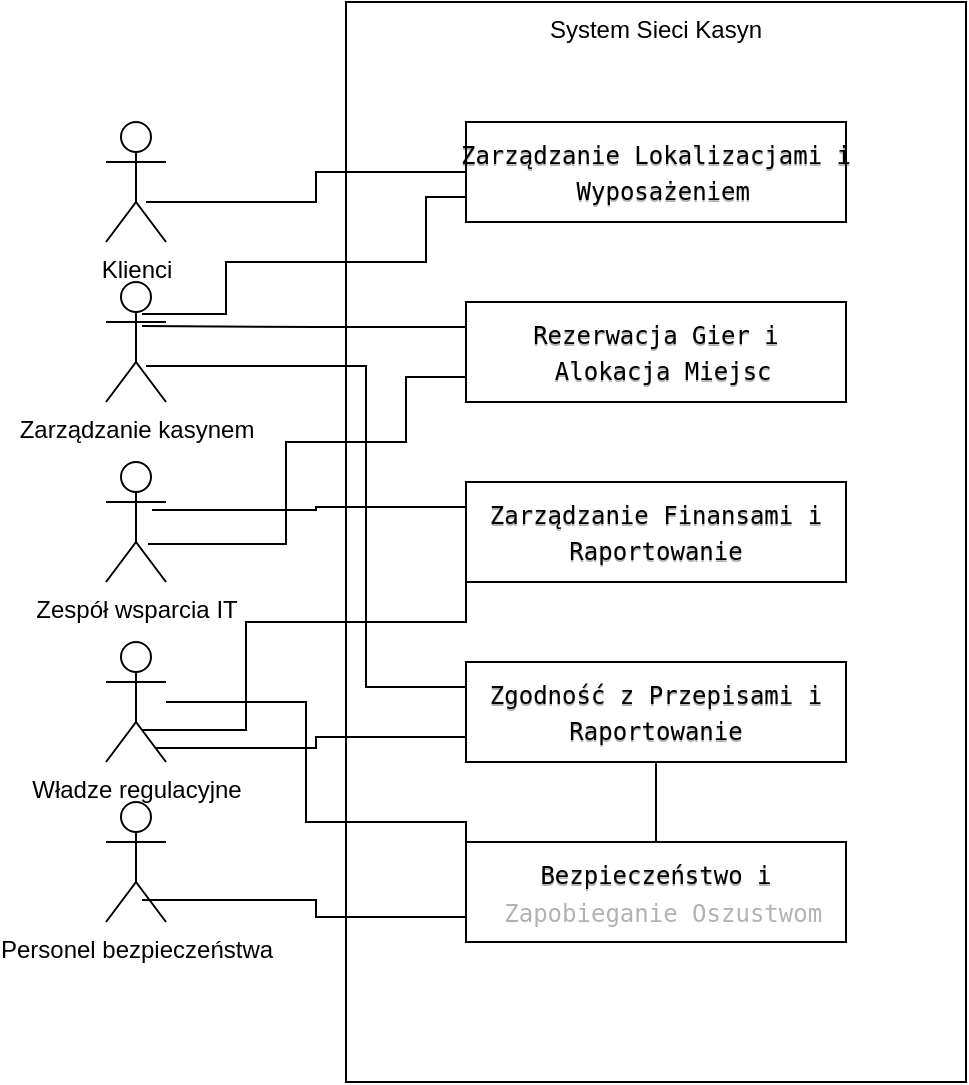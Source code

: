 <mxfile version="27.0.6">
  <diagram name="Strona-1" id="oIqjvW4xun7wDWsJmucB">
    <mxGraphModel dx="1426" dy="786" grid="1" gridSize="10" guides="1" tooltips="1" connect="1" arrows="1" fold="1" page="1" pageScale="1" pageWidth="827" pageHeight="1169" math="0" shadow="0">
      <root>
        <mxCell id="0" />
        <mxCell id="1" parent="0" />
        <mxCell id="axN4tA1za8_WEL22JxkP-1" value="Personel bezpieczeństwa" style="shape=umlActor;verticalLabelPosition=bottom;verticalAlign=top;html=1;" vertex="1" parent="1">
          <mxGeometry x="290" y="570" width="30" height="60" as="geometry" />
        </mxCell>
        <mxCell id="axN4tA1za8_WEL22JxkP-2" value="Władze regulacyjne" style="shape=umlActor;verticalLabelPosition=bottom;verticalAlign=top;html=1;" vertex="1" parent="1">
          <mxGeometry x="290" y="490" width="30" height="60" as="geometry" />
        </mxCell>
        <mxCell id="axN4tA1za8_WEL22JxkP-3" value="Zespół wsparcia IT" style="shape=umlActor;verticalLabelPosition=bottom;verticalAlign=top;html=1;" vertex="1" parent="1">
          <mxGeometry x="290" y="400" width="30" height="60" as="geometry" />
        </mxCell>
        <mxCell id="axN4tA1za8_WEL22JxkP-4" value="Zarządzanie kasynem" style="shape=umlActor;verticalLabelPosition=bottom;verticalAlign=top;html=1;" vertex="1" parent="1">
          <mxGeometry x="290" y="310" width="30" height="60" as="geometry" />
        </mxCell>
        <mxCell id="axN4tA1za8_WEL22JxkP-5" value="Klienci" style="shape=umlActor;verticalLabelPosition=bottom;verticalAlign=top;html=1;" vertex="1" parent="1">
          <mxGeometry x="290" y="230" width="30" height="60" as="geometry" />
        </mxCell>
        <mxCell id="axN4tA1za8_WEL22JxkP-8" value="System Sieci Kasyn" style="html=1;whiteSpace=wrap;verticalAlign=top;" vertex="1" parent="1">
          <mxGeometry x="410" y="170" width="310" height="540" as="geometry" />
        </mxCell>
        <mxCell id="axN4tA1za8_WEL22JxkP-9" value="&lt;div&gt;&lt;code style=&quot;background: transparent; text-shadow: rgba(0, 0, 0, 0.3) 0px 1px; font-family: &amp;quot;Fira Code&amp;quot;, &amp;quot;Fira Mono&amp;quot;, Menlo, Consolas, &amp;quot;DejaVu Sans Mono&amp;quot;, monospace; direction: ltr; text-align: left; white-space: pre; word-spacing: normal; word-break: normal; line-height: 1.5; tab-size: 2; hyphens: none; color: light-dark(rgb(0, 0, 0), rgb(255, 255, 255));&quot; class=&quot;language-mermaid&quot;&gt;&lt;span&gt;&lt;span class=&quot;token text&quot;&gt;Zarządzanie Lokalizacjami i&lt;/span&gt;&lt;/span&gt;&lt;/code&gt;&lt;/div&gt;&lt;div&gt;&lt;code style=&quot;background: transparent; text-shadow: rgba(0, 0, 0, 0.3) 0px 1px; font-family: &amp;quot;Fira Code&amp;quot;, &amp;quot;Fira Mono&amp;quot;, Menlo, Consolas, &amp;quot;DejaVu Sans Mono&amp;quot;, monospace; direction: ltr; text-align: left; white-space: pre; word-spacing: normal; word-break: normal; line-height: 1.5; tab-size: 2; hyphens: none; color: light-dark(rgb(0, 0, 0), rgb(255, 255, 255));&quot; class=&quot;language-mermaid&quot;&gt;&lt;span&gt;&lt;span class=&quot;token text&quot;&gt; Wyposażeniem&lt;/span&gt;&lt;/span&gt;&lt;/code&gt;&lt;/div&gt;" style="html=1;whiteSpace=wrap;" vertex="1" parent="1">
          <mxGeometry x="470" y="230" width="190" height="50" as="geometry" />
        </mxCell>
        <mxCell id="axN4tA1za8_WEL22JxkP-10" value="&lt;div&gt;&lt;code style=&quot;background: transparent; text-shadow: rgba(0, 0, 0, 0.3) 0px 1px; font-family: &amp;quot;Fira Code&amp;quot;, &amp;quot;Fira Mono&amp;quot;, Menlo, Consolas, &amp;quot;DejaVu Sans Mono&amp;quot;, monospace; direction: ltr; text-align: left; white-space: pre; word-spacing: normal; word-break: normal; line-height: 1.5; tab-size: 2; hyphens: none; color: light-dark(rgb(0, 0, 0), rgb(255, 255, 255));&quot; class=&quot;language-mermaid&quot;&gt;&lt;span&gt;&lt;span class=&quot;token text&quot;&gt;Rezerwacja Gier i&lt;/span&gt;&lt;/span&gt;&lt;/code&gt;&lt;/div&gt;&lt;div&gt;&lt;code style=&quot;background: transparent; text-shadow: rgba(0, 0, 0, 0.3) 0px 1px; font-family: &amp;quot;Fira Code&amp;quot;, &amp;quot;Fira Mono&amp;quot;, Menlo, Consolas, &amp;quot;DejaVu Sans Mono&amp;quot;, monospace; direction: ltr; text-align: left; white-space: pre; word-spacing: normal; word-break: normal; line-height: 1.5; tab-size: 2; hyphens: none; color: light-dark(rgb(0, 0, 0), rgb(255, 255, 255));&quot; class=&quot;language-mermaid&quot;&gt;&lt;span&gt;&lt;span class=&quot;token text&quot;&gt; Alokacja Miejsc&lt;/span&gt;&lt;/span&gt;&lt;/code&gt;&lt;/div&gt;" style="html=1;whiteSpace=wrap;" vertex="1" parent="1">
          <mxGeometry x="470" y="320" width="190" height="50" as="geometry" />
        </mxCell>
        <mxCell id="axN4tA1za8_WEL22JxkP-11" value="&lt;div&gt;&lt;code style=&quot;background: transparent; text-shadow: rgba(0, 0, 0, 0.3) 0px 1px; font-family: &amp;quot;Fira Code&amp;quot;, &amp;quot;Fira Mono&amp;quot;, Menlo, Consolas, &amp;quot;DejaVu Sans Mono&amp;quot;, monospace; direction: ltr; text-align: left; white-space: pre; word-spacing: normal; word-break: normal; line-height: 1.5; tab-size: 2; hyphens: none;&quot; class=&quot;language-mermaid&quot;&gt;&lt;span&gt;&lt;span class=&quot;token text&quot;&gt;Zarządzanie Finansami i&lt;/span&gt;&lt;/span&gt;&lt;/code&gt;&lt;/div&gt;&lt;div&gt;&lt;code style=&quot;background: transparent; text-shadow: rgba(0, 0, 0, 0.3) 0px 1px; font-family: &amp;quot;Fira Code&amp;quot;, &amp;quot;Fira Mono&amp;quot;, Menlo, Consolas, &amp;quot;DejaVu Sans Mono&amp;quot;, monospace; direction: ltr; text-align: left; white-space: pre; word-spacing: normal; word-break: normal; line-height: 1.5; tab-size: 2; hyphens: none;&quot; class=&quot;language-mermaid&quot;&gt;&lt;span&gt;&lt;span class=&quot;token text&quot;&gt;Raportowanie&lt;/span&gt;&lt;/span&gt;&lt;/code&gt;&lt;/div&gt;" style="html=1;whiteSpace=wrap;" vertex="1" parent="1">
          <mxGeometry x="470" y="410" width="190" height="50" as="geometry" />
        </mxCell>
        <mxCell id="axN4tA1za8_WEL22JxkP-23" style="edgeStyle=orthogonalEdgeStyle;rounded=0;orthogonalLoop=1;jettySize=auto;html=1;exitX=0.5;exitY=1;exitDx=0;exitDy=0;entryX=0.5;entryY=0;entryDx=0;entryDy=0;endArrow=none;startFill=0;" edge="1" parent="1" source="axN4tA1za8_WEL22JxkP-12" target="axN4tA1za8_WEL22JxkP-13">
          <mxGeometry relative="1" as="geometry" />
        </mxCell>
        <mxCell id="axN4tA1za8_WEL22JxkP-12" value="&lt;div&gt;&lt;code style=&quot;background: transparent; text-shadow: rgba(0, 0, 0, 0.3) 0px 1px; font-family: &amp;quot;Fira Code&amp;quot;, &amp;quot;Fira Mono&amp;quot;, Menlo, Consolas, &amp;quot;DejaVu Sans Mono&amp;quot;, monospace; direction: ltr; text-align: left; white-space: pre; word-spacing: normal; word-break: normal; line-height: 1.5; tab-size: 2; hyphens: none;&quot; class=&quot;language-mermaid&quot;&gt;&lt;span&gt;&lt;span class=&quot;token text&quot;&gt;Zgodność z Przepisami i&lt;/span&gt;&lt;/span&gt;&lt;/code&gt;&lt;/div&gt;&lt;div&gt;&lt;code style=&quot;background: transparent; text-shadow: rgba(0, 0, 0, 0.3) 0px 1px; font-family: &amp;quot;Fira Code&amp;quot;, &amp;quot;Fira Mono&amp;quot;, Menlo, Consolas, &amp;quot;DejaVu Sans Mono&amp;quot;, monospace; direction: ltr; text-align: left; white-space: pre; word-spacing: normal; word-break: normal; line-height: 1.5; tab-size: 2; hyphens: none;&quot; class=&quot;language-mermaid&quot;&gt;&lt;span&gt;&lt;span class=&quot;token text&quot;&gt;Raportowanie&lt;/span&gt;&lt;/span&gt;&lt;/code&gt;&lt;/div&gt;" style="html=1;whiteSpace=wrap;" vertex="1" parent="1">
          <mxGeometry x="470" y="500" width="190" height="50" as="geometry" />
        </mxCell>
        <mxCell id="axN4tA1za8_WEL22JxkP-22" style="edgeStyle=orthogonalEdgeStyle;rounded=0;orthogonalLoop=1;jettySize=auto;html=1;exitX=0;exitY=0.25;exitDx=0;exitDy=0;endArrow=none;startFill=0;" edge="1" parent="1" source="axN4tA1za8_WEL22JxkP-13" target="axN4tA1za8_WEL22JxkP-2">
          <mxGeometry relative="1" as="geometry">
            <Array as="points">
              <mxPoint x="470" y="580" />
              <mxPoint x="390" y="580" />
              <mxPoint x="390" y="520" />
            </Array>
          </mxGeometry>
        </mxCell>
        <mxCell id="axN4tA1za8_WEL22JxkP-13" value="&lt;div&gt;&lt;code style=&quot;background: transparent; text-shadow: rgba(0, 0, 0, 0.3) 0px 1px; font-family: &amp;quot;Fira Code&amp;quot;, &amp;quot;Fira Mono&amp;quot;, Menlo, Consolas, &amp;quot;DejaVu Sans Mono&amp;quot;, monospace; direction: ltr; text-align: left; white-space: pre; word-spacing: normal; word-break: normal; line-height: 1.5; tab-size: 2; hyphens: none; color: light-dark(rgb(0, 0, 0), rgb(255, 255, 255));&quot; class=&quot;language-mermaid&quot;&gt;&lt;span&gt;&lt;span class=&quot;token text&quot;&gt;Bezpieczeństwo i&lt;/span&gt;&lt;/span&gt;&lt;/code&gt;&lt;/div&gt;&lt;div&gt;&lt;code style=&quot;background: transparent; text-shadow: rgba(0, 0, 0, 0.3) 0px 1px; font-family: &amp;quot;Fira Code&amp;quot;, &amp;quot;Fira Mono&amp;quot;, Menlo, Consolas, &amp;quot;DejaVu Sans Mono&amp;quot;, monospace; direction: ltr; text-align: left; white-space: pre; word-spacing: normal; word-break: normal; line-height: 1.5; tab-size: 2; hyphens: none; color: rgba(0, 0, 0, 0);&quot; class=&quot;language-mermaid&quot;&gt;&lt;span&gt;&lt;span class=&quot;token text&quot;&gt; Zapobieganie Oszustwom&lt;/span&gt;&lt;/span&gt;&lt;/code&gt;&lt;/div&gt;" style="html=1;whiteSpace=wrap;" vertex="1" parent="1">
          <mxGeometry x="470" y="590" width="190" height="50" as="geometry" />
        </mxCell>
        <mxCell id="axN4tA1za8_WEL22JxkP-15" style="edgeStyle=orthogonalEdgeStyle;rounded=0;orthogonalLoop=1;jettySize=auto;html=1;exitX=0;exitY=0.5;exitDx=0;exitDy=0;entryX=0.667;entryY=0.667;entryDx=0;entryDy=0;entryPerimeter=0;endArrow=none;startFill=0;" edge="1" parent="1" source="axN4tA1za8_WEL22JxkP-9" target="axN4tA1za8_WEL22JxkP-5">
          <mxGeometry relative="1" as="geometry" />
        </mxCell>
        <mxCell id="axN4tA1za8_WEL22JxkP-16" style="edgeStyle=orthogonalEdgeStyle;rounded=0;orthogonalLoop=1;jettySize=auto;html=1;exitX=0;exitY=0.75;exitDx=0;exitDy=0;entryX=0.6;entryY=0.267;entryDx=0;entryDy=0;entryPerimeter=0;endArrow=none;startFill=0;" edge="1" parent="1" source="axN4tA1za8_WEL22JxkP-9" target="axN4tA1za8_WEL22JxkP-4">
          <mxGeometry relative="1" as="geometry">
            <Array as="points">
              <mxPoint x="450" y="268" />
              <mxPoint x="450" y="300" />
              <mxPoint x="350" y="300" />
              <mxPoint x="350" y="326" />
            </Array>
          </mxGeometry>
        </mxCell>
        <mxCell id="axN4tA1za8_WEL22JxkP-17" style="edgeStyle=orthogonalEdgeStyle;rounded=0;orthogonalLoop=1;jettySize=auto;html=1;exitX=0;exitY=0.25;exitDx=0;exitDy=0;entryX=0.6;entryY=0.367;entryDx=0;entryDy=0;entryPerimeter=0;endArrow=none;startFill=0;" edge="1" parent="1" source="axN4tA1za8_WEL22JxkP-10" target="axN4tA1za8_WEL22JxkP-4">
          <mxGeometry relative="1" as="geometry" />
        </mxCell>
        <mxCell id="axN4tA1za8_WEL22JxkP-18" style="edgeStyle=orthogonalEdgeStyle;rounded=0;orthogonalLoop=1;jettySize=auto;html=1;exitX=0;exitY=0.75;exitDx=0;exitDy=0;entryX=0.7;entryY=0.683;entryDx=0;entryDy=0;entryPerimeter=0;endArrow=none;startFill=0;" edge="1" parent="1" source="axN4tA1za8_WEL22JxkP-10" target="axN4tA1za8_WEL22JxkP-3">
          <mxGeometry relative="1" as="geometry">
            <Array as="points">
              <mxPoint x="440" y="358" />
              <mxPoint x="440" y="390" />
              <mxPoint x="380" y="390" />
              <mxPoint x="380" y="441" />
            </Array>
          </mxGeometry>
        </mxCell>
        <mxCell id="axN4tA1za8_WEL22JxkP-19" style="edgeStyle=orthogonalEdgeStyle;rounded=0;orthogonalLoop=1;jettySize=auto;html=1;exitX=0;exitY=0.25;exitDx=0;exitDy=0;entryX=0.767;entryY=0.4;entryDx=0;entryDy=0;entryPerimeter=0;endArrow=none;startFill=0;" edge="1" parent="1" source="axN4tA1za8_WEL22JxkP-11" target="axN4tA1za8_WEL22JxkP-3">
          <mxGeometry relative="1" as="geometry" />
        </mxCell>
        <mxCell id="axN4tA1za8_WEL22JxkP-20" style="edgeStyle=orthogonalEdgeStyle;rounded=0;orthogonalLoop=1;jettySize=auto;html=1;exitX=0;exitY=0.75;exitDx=0;exitDy=0;entryX=0.6;entryY=0.733;entryDx=0;entryDy=0;entryPerimeter=0;endArrow=none;startFill=0;" edge="1" parent="1" source="axN4tA1za8_WEL22JxkP-11" target="axN4tA1za8_WEL22JxkP-2">
          <mxGeometry relative="1" as="geometry">
            <Array as="points">
              <mxPoint x="470" y="480" />
              <mxPoint x="360" y="480" />
              <mxPoint x="360" y="534" />
            </Array>
          </mxGeometry>
        </mxCell>
        <mxCell id="axN4tA1za8_WEL22JxkP-21" style="edgeStyle=orthogonalEdgeStyle;rounded=0;orthogonalLoop=1;jettySize=auto;html=1;exitX=0;exitY=0.75;exitDx=0;exitDy=0;entryX=0.6;entryY=0.817;entryDx=0;entryDy=0;entryPerimeter=0;endArrow=none;startFill=0;" edge="1" parent="1" source="axN4tA1za8_WEL22JxkP-13" target="axN4tA1za8_WEL22JxkP-1">
          <mxGeometry relative="1" as="geometry" />
        </mxCell>
        <mxCell id="axN4tA1za8_WEL22JxkP-24" style="edgeStyle=orthogonalEdgeStyle;rounded=0;orthogonalLoop=1;jettySize=auto;html=1;exitX=0;exitY=0.25;exitDx=0;exitDy=0;entryX=0.667;entryY=0.7;entryDx=0;entryDy=0;entryPerimeter=0;endArrow=none;startFill=0;" edge="1" parent="1" source="axN4tA1za8_WEL22JxkP-12" target="axN4tA1za8_WEL22JxkP-4">
          <mxGeometry relative="1" as="geometry">
            <Array as="points">
              <mxPoint x="420" y="513" />
              <mxPoint x="420" y="352" />
            </Array>
          </mxGeometry>
        </mxCell>
        <mxCell id="axN4tA1za8_WEL22JxkP-25" style="edgeStyle=orthogonalEdgeStyle;rounded=0;orthogonalLoop=1;jettySize=auto;html=1;exitX=0;exitY=0.75;exitDx=0;exitDy=0;entryX=0.833;entryY=0.883;entryDx=0;entryDy=0;entryPerimeter=0;endArrow=none;startFill=0;" edge="1" parent="1" source="axN4tA1za8_WEL22JxkP-12" target="axN4tA1za8_WEL22JxkP-2">
          <mxGeometry relative="1" as="geometry" />
        </mxCell>
      </root>
    </mxGraphModel>
  </diagram>
</mxfile>
